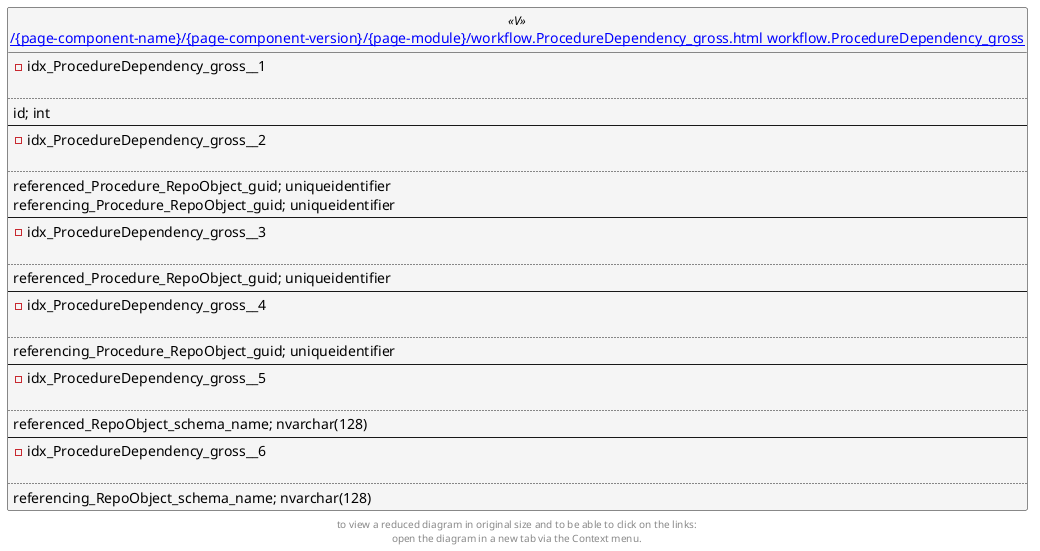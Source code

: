 @startuml
left to right direction
'top to bottom direction
hide circle
'avoide "." issues:
set namespaceSeparator none


skinparam class {
  BackgroundColor White
  BackgroundColor<<FN>> Yellow
  BackgroundColor<<FS>> Yellow
  BackgroundColor<<FT>> LightGray
  BackgroundColor<<IF>> Yellow
  BackgroundColor<<IS>> Yellow
  BackgroundColor<<P>> Aqua
  BackgroundColor<<PC>> Aqua
  BackgroundColor<<SN>> Yellow
  BackgroundColor<<SO>> SlateBlue
  BackgroundColor<<TF>> LightGray
  BackgroundColor<<TR>> Tomato
  BackgroundColor<<U>> White
  BackgroundColor<<V>> WhiteSmoke
  BackgroundColor<<X>> Aqua
}


entity "[[{site-url}/{page-component-name}/{page-component-version}/{page-module}/workflow.ProcedureDependency_gross.html workflow.ProcedureDependency_gross]]" as workflow.ProcedureDependency_gross << V >> {
- idx_ProcedureDependency_gross__1

..
id; int
--
- idx_ProcedureDependency_gross__2

..
referenced_Procedure_RepoObject_guid; uniqueidentifier
referencing_Procedure_RepoObject_guid; uniqueidentifier
--
- idx_ProcedureDependency_gross__3

..
referenced_Procedure_RepoObject_guid; uniqueidentifier
--
- idx_ProcedureDependency_gross__4

..
referencing_Procedure_RepoObject_guid; uniqueidentifier
--
- idx_ProcedureDependency_gross__5

..
referenced_RepoObject_schema_name; nvarchar(128)
--
- idx_ProcedureDependency_gross__6

..
referencing_RepoObject_schema_name; nvarchar(128)
}


footer
to view a reduced diagram in original size and to be able to click on the links:
open the diagram in a new tab via the Context menu.
end footer

@enduml

